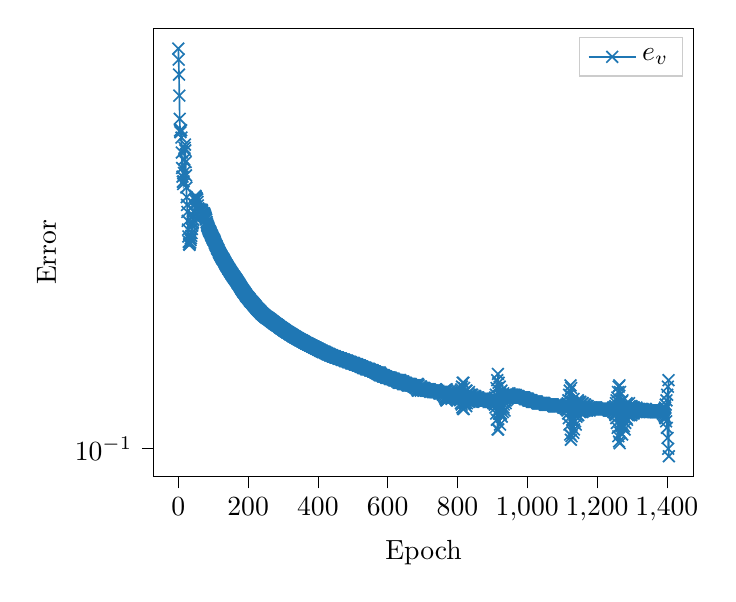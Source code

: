 % This file was created with tikzplotlib v0.9.16.
\begin{tikzpicture}

\definecolor{color0}{rgb}{0.122,0.467,0.706}

\begin{axis}[
legend cell align={left},
legend style={fill opacity=0.8, draw opacity=1, text opacity=1, draw=white!80!black},
log basis y={10},
tick align=outside,
tick pos=left,
x grid style={white!69.02!black},
xlabel={Epoch},
xmin=-70.3, xmax=1476.3,
xtick style={color=black},
y grid style={white!69.02!black},
ylabel={Error},
ymin=0.086, ymax=0.977,
ymode=log,
ytick style={color=black},
ytick={0.001,0.01,0.1,1,10},
yticklabels={
  \(\displaystyle {10^{-3}}\),
  \(\displaystyle {10^{-2}}\),
  \(\displaystyle {10^{-1}}\),
  \(\displaystyle {10^{0}}\),
  \(\displaystyle {10^{1}}\)
}
]
\addplot [semithick, color0, mark=x, mark size=3, mark options={solid}]
table {%
0 0.875
1 0.824
2 0.76
3 0.678
4 0.598
5 0.561
6 0.556
7 0.562
8 0.562
9 0.54
10 0.498
11 0.458
12 0.437
13 0.425
14 0.42
15 0.426
16 0.446
17 0.48
18 0.511
19 0.52
20 0.504
21 0.473
22 0.44
23 0.412
24 0.391
25 0.375
26 0.361
27 0.344
28 0.328
29 0.316
30 0.307
31 0.303
32 0.302
33 0.304
34 0.306
35 0.31
36 0.313
37 0.317
38 0.322
39 0.329
40 0.335
41 0.339
42 0.342
43 0.346
44 0.353
45 0.363
46 0.376
47 0.386
48 0.392
49 0.394
50 0.392
51 0.39
52 0.389
53 0.388
54 0.386
55 0.381
56 0.374
57 0.368
58 0.364
59 0.364
60 0.365
61 0.366
62 0.365
63 0.364
64 0.364
65 0.364
66 0.365
67 0.365
68 0.363
69 0.36
70 0.358
71 0.357
72 0.357
73 0.358
74 0.358
75 0.356
76 0.354
77 0.352
78 0.35
79 0.348
80 0.346
81 0.342
82 0.339
83 0.336
84 0.334
85 0.333
86 0.331
87 0.329
88 0.327
89 0.326
90 0.325
91 0.324
92 0.323
93 0.321
94 0.319
95 0.318
96 0.317
97 0.316
98 0.314
99 0.313
100 0.311
101 0.311
102 0.31
103 0.309
104 0.307
105 0.305
106 0.304
107 0.302
108 0.301
109 0.3
110 0.299
111 0.297
112 0.296
113 0.295
114 0.294
115 0.293
116 0.291
117 0.29
118 0.289
119 0.288
120 0.287
121 0.286
122 0.285
123 0.284
124 0.283
125 0.282
126 0.281
127 0.28
128 0.28
129 0.279
130 0.278
131 0.277
132 0.276
133 0.275
134 0.274
135 0.273
136 0.272
137 0.271
138 0.27
139 0.27
140 0.269
141 0.268
142 0.267
143 0.266
144 0.265
145 0.265
146 0.264
147 0.263
148 0.262
149 0.261
150 0.261
151 0.26
152 0.259
153 0.258
154 0.258
155 0.257
156 0.256
157 0.255
158 0.255
159 0.254
160 0.253
161 0.253
162 0.252
163 0.251
164 0.251
165 0.25
166 0.249
167 0.249
168 0.248
169 0.247
170 0.246
171 0.246
172 0.245
173 0.244
174 0.244
175 0.243
176 0.242
177 0.241
178 0.241
179 0.24
180 0.239
181 0.238
182 0.238
183 0.237
184 0.236
185 0.236
186 0.235
187 0.234
188 0.234
189 0.233
190 0.233
191 0.232
192 0.231
193 0.231
194 0.23
195 0.229
196 0.229
197 0.228
198 0.228
199 0.227
200 0.227
201 0.226
202 0.226
203 0.225
204 0.225
205 0.224
206 0.223
207 0.223
208 0.222
209 0.222
210 0.222
211 0.221
212 0.221
213 0.22
214 0.22
215 0.219
216 0.219
217 0.218
218 0.218
219 0.217
220 0.217
221 0.216
222 0.216
223 0.215
224 0.215
225 0.214
226 0.214
227 0.213
228 0.213
229 0.213
230 0.212
231 0.212
232 0.211
233 0.211
234 0.211
235 0.21
236 0.21
237 0.209
238 0.209
239 0.208
240 0.208
241 0.208
242 0.207
243 0.207
244 0.207
245 0.206
246 0.206
247 0.206
248 0.205
249 0.205
250 0.205
251 0.204
252 0.204
253 0.204
254 0.204
255 0.203
256 0.203
257 0.203
258 0.203
259 0.202
260 0.202
261 0.202
262 0.201
263 0.201
264 0.201
265 0.201
266 0.2
267 0.2
268 0.2
269 0.199
270 0.199
271 0.199
272 0.199
273 0.198
274 0.198
275 0.198
276 0.197
277 0.197
278 0.197
279 0.197
280 0.196
281 0.196
282 0.196
283 0.196
284 0.195
285 0.195
286 0.195
287 0.195
288 0.194
289 0.194
290 0.194
291 0.193
292 0.193
293 0.193
294 0.193
295 0.192
296 0.192
297 0.192
298 0.192
299 0.191
300 0.191
301 0.191
302 0.191
303 0.19
304 0.19
305 0.19
306 0.19
307 0.189
308 0.189
309 0.189
310 0.189
311 0.188
312 0.188
313 0.188
314 0.188
315 0.188
316 0.187
317 0.187
318 0.187
319 0.187
320 0.186
321 0.186
322 0.186
323 0.186
324 0.186
325 0.185
326 0.185
327 0.185
328 0.185
329 0.184
330 0.184
331 0.184
332 0.184
333 0.184
334 0.183
335 0.183
336 0.183
337 0.183
338 0.183
339 0.182
340 0.182
341 0.182
342 0.182
343 0.182
344 0.181
345 0.181
346 0.181
347 0.181
348 0.181
349 0.18
350 0.18
351 0.18
352 0.18
353 0.18
354 0.18
355 0.179
356 0.179
357 0.179
358 0.179
359 0.179
360 0.178
361 0.178
362 0.178
363 0.178
364 0.178
365 0.177
366 0.177
367 0.177
368 0.177
369 0.177
370 0.177
371 0.176
372 0.176
373 0.176
374 0.176
375 0.176
376 0.176
377 0.175
378 0.175
379 0.175
380 0.175
381 0.175
382 0.175
383 0.174
384 0.174
385 0.174
386 0.174
387 0.174
388 0.174
389 0.173
390 0.173
391 0.173
392 0.173
393 0.173
394 0.173
395 0.172
396 0.172
397 0.172
398 0.172
399 0.172
400 0.172
401 0.171
402 0.171
403 0.171
404 0.171
405 0.171
406 0.171
407 0.17
408 0.17
409 0.17
410 0.17
411 0.17
412 0.17
413 0.169
414 0.169
415 0.169
416 0.169
417 0.169
418 0.169
419 0.169
420 0.169
421 0.168
422 0.168
423 0.168
424 0.168
425 0.168
426 0.168
427 0.167
428 0.167
429 0.167
430 0.167
431 0.167
432 0.167
433 0.167
434 0.166
435 0.166
436 0.166
437 0.166
438 0.166
439 0.166
440 0.166
441 0.166
442 0.165
443 0.165
444 0.165
445 0.165
446 0.165
447 0.165
448 0.165
449 0.165
450 0.164
451 0.164
452 0.164
453 0.164
454 0.164
455 0.164
456 0.164
457 0.164
458 0.164
459 0.163
460 0.163
461 0.163
462 0.163
463 0.163
464 0.163
465 0.163
466 0.163
467 0.163
468 0.162
469 0.162
470 0.162
471 0.162
472 0.162
473 0.162
474 0.162
475 0.162
476 0.162
477 0.161
478 0.161
479 0.161
480 0.161
481 0.161
482 0.161
483 0.161
484 0.161
485 0.161
486 0.16
487 0.16
488 0.16
489 0.16
490 0.16
491 0.16
492 0.16
493 0.16
494 0.16
495 0.159
496 0.159
497 0.159
498 0.159
499 0.159
500 0.159
501 0.159
502 0.159
503 0.159
504 0.159
505 0.158
506 0.158
507 0.158
508 0.158
509 0.158
510 0.158
511 0.158
512 0.158
513 0.158
514 0.157
515 0.157
516 0.157
517 0.157
518 0.157
519 0.157
520 0.157
521 0.157
522 0.156
523 0.156
524 0.156
525 0.156
526 0.156
527 0.156
528 0.156
529 0.155
530 0.155
531 0.155
532 0.155
533 0.155
534 0.155
535 0.155
536 0.155
537 0.155
538 0.154
539 0.154
540 0.154
541 0.154
542 0.154
543 0.154
544 0.154
545 0.154
546 0.154
547 0.154
548 0.154
549 0.153
550 0.153
551 0.153
552 0.153
553 0.153
554 0.153
555 0.153
556 0.153
557 0.153
558 0.152
559 0.152
560 0.152
561 0.152
562 0.152
563 0.152
564 0.152
565 0.151
566 0.151
567 0.151
568 0.151
569 0.151
570 0.151
571 0.15
572 0.151
573 0.15
574 0.151
575 0.15
576 0.151
577 0.149
578 0.151
579 0.149
580 0.15
581 0.149
582 0.149
583 0.149
584 0.149
585 0.149
586 0.148
587 0.149
588 0.148
589 0.149
590 0.148
591 0.148
592 0.148
593 0.148
594 0.148
595 0.147
596 0.148
597 0.147
598 0.147
599 0.147
600 0.147
601 0.147
602 0.147
603 0.147
604 0.147
605 0.147
606 0.146
607 0.147
608 0.146
609 0.147
610 0.146
611 0.146
612 0.146
613 0.146
614 0.146
615 0.146
616 0.146
617 0.145
618 0.146
619 0.145
620 0.145
621 0.145
622 0.145
623 0.145
624 0.145
625 0.145
626 0.145
627 0.144
628 0.145
629 0.144
630 0.145
631 0.143
632 0.145
633 0.143
634 0.145
635 0.143
636 0.145
637 0.143
638 0.144
639 0.143
640 0.144
641 0.143
642 0.143
643 0.144
644 0.142
645 0.144
646 0.142
647 0.143
648 0.142
649 0.143
650 0.142
651 0.142
652 0.143
653 0.142
654 0.142
655 0.142
656 0.142
657 0.141
658 0.142
659 0.141
660 0.142
661 0.141
662 0.142
663 0.141
664 0.142
665 0.141
666 0.142
667 0.141
668 0.141
669 0.141
670 0.141
671 0.141
672 0.141
673 0.141
674 0.14
675 0.141
676 0.14
677 0.141
678 0.14
679 0.141
680 0.139
681 0.141
682 0.139
683 0.141
684 0.138
685 0.142
686 0.137
687 0.142
688 0.137
689 0.141
690 0.138
691 0.139
692 0.139
693 0.138
694 0.14
695 0.137
696 0.14
697 0.138
698 0.139
699 0.138
700 0.138
701 0.139
702 0.137
703 0.139
704 0.137
705 0.139
706 0.138
707 0.138
708 0.138
709 0.137
710 0.138
711 0.137
712 0.138
713 0.137
714 0.138
715 0.137
716 0.138
717 0.138
718 0.137
719 0.138
720 0.137
721 0.138
722 0.136
723 0.137
724 0.137
725 0.137
726 0.137
727 0.137
728 0.137
729 0.136
730 0.137
731 0.136
732 0.137
733 0.136
734 0.137
735 0.136
736 0.136
737 0.136
738 0.136
739 0.136
740 0.136
741 0.136
742 0.136
743 0.136
744 0.136
745 0.136
746 0.136
747 0.136
748 0.135
749 0.136
750 0.135
751 0.136
752 0.135
753 0.136
754 0.135
755 0.136
756 0.135
757 0.136
758 0.134
759 0.136
760 0.134
761 0.136
762 0.133
763 0.137
764 0.132
765 0.137
766 0.131
767 0.138
768 0.13
769 0.138
770 0.13
771 0.137
772 0.131
773 0.136
774 0.132
775 0.135
776 0.133
777 0.134
778 0.134
779 0.133
780 0.135
781 0.132
782 0.135
783 0.131
784 0.135
785 0.132
786 0.135
787 0.132
788 0.135
789 0.132
790 0.134
791 0.133
792 0.134
793 0.134
794 0.133
795 0.134
796 0.133
797 0.134
798 0.133
799 0.134
800 0.132
801 0.134
802 0.132
803 0.135
804 0.131
805 0.135
806 0.131
807 0.136
808 0.13
809 0.137
810 0.128
811 0.138
812 0.127
813 0.14
814 0.125
815 0.143
816 0.124
817 0.143
818 0.124
819 0.139
820 0.128
821 0.133
822 0.133
823 0.128
824 0.137
825 0.126
826 0.137
827 0.128
828 0.134
829 0.132
830 0.13
831 0.135
832 0.129
833 0.136
834 0.129
835 0.134
836 0.131
837 0.132
838 0.133
839 0.13
840 0.134
841 0.129
842 0.134
843 0.13
844 0.132
845 0.132
846 0.131
847 0.133
848 0.13
849 0.133
850 0.13
851 0.133
852 0.13
853 0.132
854 0.131
855 0.13
856 0.132
857 0.13
858 0.132
859 0.13
860 0.132
861 0.13
862 0.131
863 0.13
864 0.131
865 0.131
866 0.13
867 0.131
868 0.13
869 0.131
870 0.13
871 0.131
872 0.129
873 0.131
874 0.129
875 0.131
876 0.129
877 0.13
878 0.13
879 0.13
880 0.13
881 0.13
882 0.13
883 0.13
884 0.13
885 0.13
886 0.13
887 0.13
888 0.13
889 0.13
890 0.13
891 0.129
892 0.129
893 0.129
894 0.129
895 0.129
896 0.129
897 0.129
898 0.129
899 0.129
900 0.129
901 0.129
902 0.13
903 0.128
904 0.13
905 0.128
906 0.131
907 0.127
908 0.132
909 0.125
910 0.134
911 0.121
912 0.139
913 0.117
914 0.145
915 0.111
916 0.15
917 0.111
918 0.143
919 0.121
920 0.124
921 0.14
922 0.114
923 0.136
924 0.124
925 0.121
926 0.137
927 0.119
928 0.132
929 0.132
930 0.122
931 0.135
932 0.125
933 0.127
934 0.132
935 0.123
936 0.132
937 0.13
938 0.128
939 0.134
940 0.13
941 0.133
942 0.133
943 0.131
944 0.135
945 0.132
946 0.134
947 0.134
948 0.132
949 0.135
950 0.132
951 0.133
952 0.134
953 0.132
954 0.134
955 0.133
956 0.133
957 0.134
958 0.132
959 0.134
960 0.133
961 0.132
962 0.134
963 0.132
964 0.133
965 0.133
966 0.132
967 0.134
968 0.132
969 0.132
970 0.133
971 0.132
972 0.133
973 0.133
974 0.132
975 0.133
976 0.132
977 0.132
978 0.132
979 0.132
980 0.132
981 0.132
982 0.132
983 0.132
984 0.132
985 0.132
986 0.132
987 0.132
988 0.132
989 0.132
990 0.132
991 0.132
992 0.132
993 0.131
994 0.131
995 0.131
996 0.131
997 0.131
998 0.131
999 0.131
1000 0.131
1001 0.131
1002 0.131
1003 0.13
1004 0.13
1005 0.13
1006 0.13
1007 0.13
1008 0.13
1009 0.13
1010 0.13
1011 0.13
1012 0.13
1013 0.129
1014 0.129
1015 0.129
1016 0.129
1017 0.129
1018 0.129
1019 0.129
1020 0.129
1021 0.129
1022 0.129
1023 0.129
1024 0.129
1025 0.129
1026 0.129
1027 0.129
1028 0.129
1029 0.128
1030 0.128
1031 0.128
1032 0.128
1033 0.128
1034 0.128
1035 0.128
1036 0.128
1037 0.128
1038 0.128
1039 0.128
1040 0.128
1041 0.128
1042 0.128
1043 0.128
1044 0.128
1045 0.128
1046 0.128
1047 0.128
1048 0.128
1049 0.128
1050 0.127
1051 0.127
1052 0.127
1053 0.127
1054 0.127
1055 0.127
1056 0.127
1057 0.127
1058 0.127
1059 0.127
1060 0.127
1061 0.127
1062 0.127
1063 0.127
1064 0.127
1065 0.127
1066 0.127
1067 0.127
1068 0.127
1069 0.127
1070 0.127
1071 0.127
1072 0.127
1073 0.127
1074 0.127
1075 0.126
1076 0.126
1077 0.126
1078 0.126
1079 0.126
1080 0.126
1081 0.126
1082 0.126
1083 0.126
1084 0.126
1085 0.126
1086 0.126
1087 0.126
1088 0.126
1089 0.126
1090 0.126
1091 0.126
1092 0.126
1093 0.126
1094 0.126
1095 0.126
1096 0.126
1097 0.126
1098 0.126
1099 0.126
1100 0.126
1101 0.126
1102 0.126
1103 0.125
1104 0.126
1105 0.125
1106 0.126
1107 0.125
1108 0.126
1109 0.125
1110 0.126
1111 0.124
1112 0.127
1113 0.124
1114 0.127
1115 0.123
1116 0.128
1117 0.121
1118 0.13
1119 0.118
1120 0.134
1121 0.114
1122 0.137
1123 0.108
1124 0.141
1125 0.105
1126 0.139
1127 0.107
1128 0.129
1129 0.117
1130 0.117
1131 0.128
1132 0.109
1133 0.131
1134 0.111
1135 0.124
1136 0.12
1137 0.116
1138 0.128
1139 0.114
1140 0.128
1141 0.119
1142 0.124
1143 0.126
1144 0.12
1145 0.13
1146 0.12
1147 0.129
1148 0.124
1149 0.125
1150 0.128
1151 0.122
1152 0.129
1153 0.122
1154 0.127
1155 0.125
1156 0.124
1157 0.128
1158 0.122
1159 0.128
1160 0.123
1161 0.125
1162 0.126
1163 0.123
1164 0.127
1165 0.123
1166 0.127
1167 0.124
1168 0.125
1169 0.126
1170 0.123
1171 0.126
1172 0.123
1173 0.126
1174 0.124
1175 0.124
1176 0.125
1177 0.124
1178 0.125
1179 0.123
1180 0.125
1181 0.124
1182 0.125
1183 0.125
1184 0.124
1185 0.125
1186 0.124
1187 0.125
1188 0.124
1189 0.125
1190 0.124
1191 0.124
1192 0.125
1193 0.124
1194 0.125
1195 0.124
1196 0.125
1197 0.124
1198 0.125
1199 0.124
1200 0.124
1201 0.124
1202 0.124
1203 0.124
1204 0.124
1205 0.124
1206 0.124
1207 0.124
1208 0.124
1209 0.124
1210 0.124
1211 0.124
1212 0.124
1213 0.124
1214 0.124
1215 0.124
1216 0.124
1217 0.124
1218 0.124
1219 0.124
1220 0.124
1221 0.124
1222 0.124
1223 0.124
1224 0.124
1225 0.124
1226 0.124
1227 0.124
1228 0.124
1229 0.124
1230 0.124
1231 0.124
1232 0.124
1233 0.123
1234 0.124
1235 0.123
1236 0.124
1237 0.123
1238 0.124
1239 0.123
1240 0.124
1241 0.123
1242 0.124
1243 0.123
1244 0.124
1245 0.123
1246 0.125
1247 0.122
1248 0.125
1249 0.122
1250 0.125
1251 0.121
1252 0.126
1253 0.12
1254 0.128
1255 0.118
1256 0.13
1257 0.115
1258 0.132
1259 0.112
1260 0.136
1261 0.107
1262 0.14
1263 0.104
1264 0.141
1265 0.103
1266 0.136
1267 0.109
1268 0.124
1269 0.12
1270 0.113
1271 0.129
1272 0.108
1273 0.13
1274 0.112
1275 0.122
1276 0.12
1277 0.113
1278 0.125
1279 0.111
1280 0.126
1281 0.115
1282 0.122
1283 0.123
1284 0.118
1285 0.128
1286 0.117
1287 0.127
1288 0.12
1289 0.123
1290 0.125
1291 0.12
1292 0.128
1293 0.12
1294 0.126
1295 0.122
1296 0.122
1297 0.125
1298 0.12
1299 0.126
1300 0.121
1301 0.125
1302 0.123
1303 0.122
1304 0.125
1305 0.121
1306 0.125
1307 0.122
1308 0.124
1309 0.123
1310 0.123
1311 0.124
1312 0.122
1313 0.125
1314 0.122
1315 0.124
1316 0.123
1317 0.123
1318 0.124
1319 0.122
1320 0.124
1321 0.122
1322 0.124
1323 0.122
1324 0.123
1325 0.123
1326 0.123
1327 0.124
1328 0.123
1329 0.124
1330 0.123
1331 0.124
1332 0.123
1333 0.123
1334 0.123
1335 0.123
1336 0.123
1337 0.123
1338 0.124
1339 0.123
1340 0.124
1341 0.123
1342 0.123
1343 0.123
1344 0.123
1345 0.123
1346 0.123
1347 0.123
1348 0.123
1349 0.123
1350 0.123
1351 0.123
1352 0.123
1353 0.123
1354 0.123
1355 0.123
1356 0.123
1357 0.123
1358 0.122
1359 0.123
1360 0.122
1361 0.123
1362 0.122
1363 0.123
1364 0.122
1365 0.123
1366 0.122
1367 0.122
1368 0.122
1369 0.122
1370 0.122
1371 0.122
1372 0.122
1373 0.122
1374 0.122
1375 0.122
1376 0.122
1377 0.122
1378 0.122
1379 0.122
1380 0.122
1381 0.122
1382 0.122
1383 0.122
1384 0.122
1385 0.122
1386 0.122
1387 0.123
1388 0.121
1389 0.123
1390 0.121
1391 0.123
1392 0.12
1393 0.124
1394 0.119
1395 0.125
1396 0.118
1397 0.127
1398 0.116
1399 0.13
1400 0.112
1401 0.134
1402 0.106
1403 0.14
1404 0.1
1405 0.145
1406 0.096
};
\addlegendentry{$e_v$}
\end{axis}

\end{tikzpicture}
